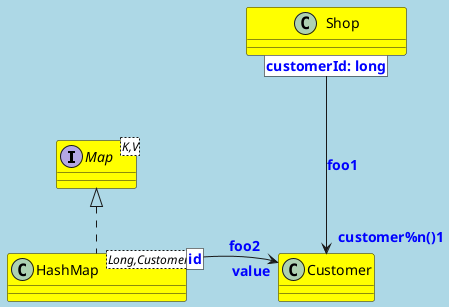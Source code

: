 {
  "sha1": "sqmtju6q1t7aeu9eqkutwpr8t4yw53w",
  "insertion": {
    "when": "2024-11-19T12:22:17.327Z",
    "url": "https://github.com/plantuml/plantuml/issues/1945",
    "user": "plantuml@gmail.com"
  }
}
@startuml
<style>
document {
  BackgroundColor lightBlue
}
arrow {
  FontColor Blue
  FontSize 14
  FontStyle bold
  cardinality {
  	FontColor red
	FontSize 10
	FontStyle italic
  }
}
class {
  BackgroundColor yellow
  generic {
  	BackgroundColor purple
  }
  qualified {
  	BackgroundColor green
  	FontColor ivory
  }
}
</style>

    interface Map<K,V>
    class HashMap<Long,Customer>

    Map <|.. HashMap
    Shop [customerId: long] ---> "customer%n()1" Customer : foo1
    HashMap [id] -r-> "value" Customer : foo2
@enduml
